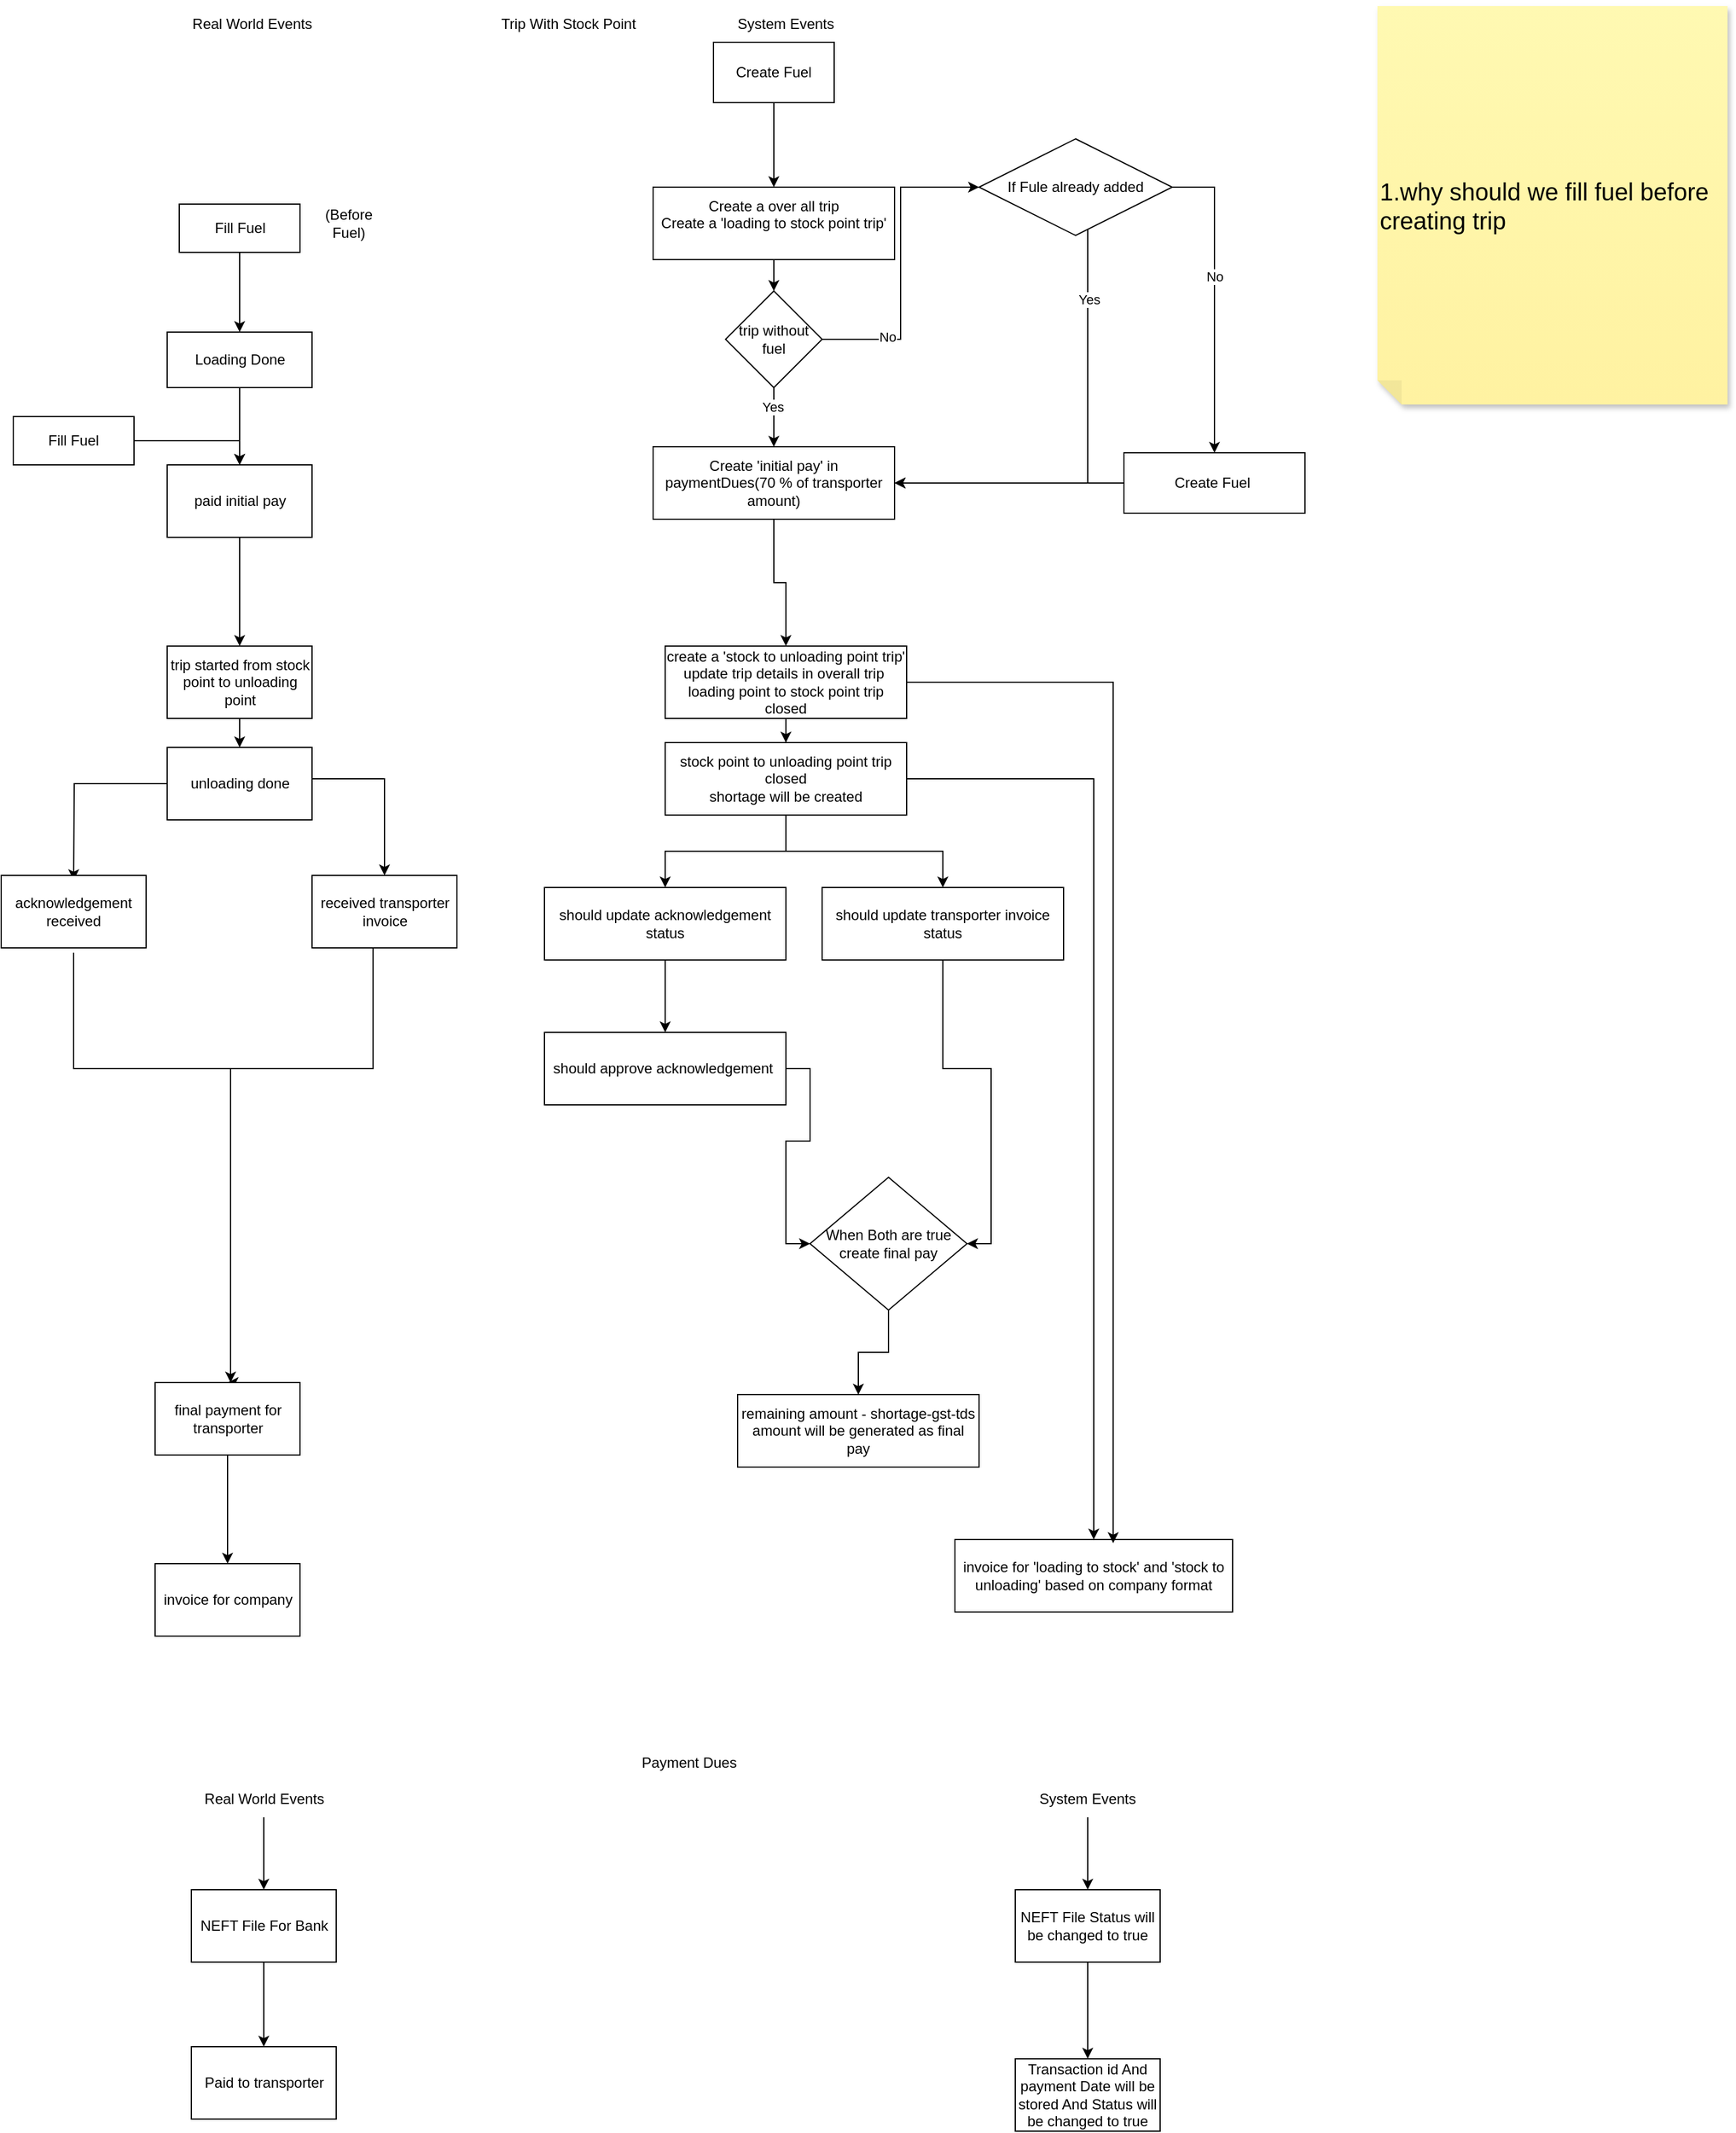 <mxfile version="24.4.13" type="device" pages="3">
  <diagram name="AppFlow" id="LYNlKIAcfpjvFeQOGrr4">
    <mxGraphModel dx="1892" dy="532" grid="1" gridSize="10" guides="1" tooltips="1" connect="1" arrows="1" fold="1" page="1" pageScale="1" pageWidth="827" pageHeight="1169" math="0" shadow="0">
      <root>
        <mxCell id="0" />
        <mxCell id="1" parent="0" />
        <mxCell id="yk4MwxN-kGPhxIpHBKS9-22" style="edgeStyle=orthogonalEdgeStyle;rounded=0;orthogonalLoop=1;jettySize=auto;html=1;entryX=0.5;entryY=0;entryDx=0;entryDy=0;" parent="1" source="iYZIwUq2cd-H_L5032Ol-9" target="yk4MwxN-kGPhxIpHBKS9-21" edge="1">
          <mxGeometry relative="1" as="geometry" />
        </mxCell>
        <mxCell id="yk4MwxN-kGPhxIpHBKS9-64" value="" style="edgeStyle=orthogonalEdgeStyle;rounded=0;orthogonalLoop=1;jettySize=auto;html=1;" parent="1" source="iYZIwUq2cd-H_L5032Ol-1" target="yk4MwxN-kGPhxIpHBKS9-56" edge="1">
          <mxGeometry relative="1" as="geometry" />
        </mxCell>
        <mxCell id="iYZIwUq2cd-H_L5032Ol-1" value="Loading Done" style="rounded=0;whiteSpace=wrap;html=1;" parent="1" vertex="1">
          <mxGeometry x="-72.5" y="280" width="120" height="46" as="geometry" />
        </mxCell>
        <mxCell id="iYZIwUq2cd-H_L5032Ol-4" value="Trip With Stock Point" style="text;html=1;align=center;verticalAlign=middle;whiteSpace=wrap;rounded=0;" parent="1" vertex="1">
          <mxGeometry x="200" y="10" width="120" height="30" as="geometry" />
        </mxCell>
        <mxCell id="yk4MwxN-kGPhxIpHBKS9-62" style="edgeStyle=orthogonalEdgeStyle;rounded=0;orthogonalLoop=1;jettySize=auto;html=1;entryX=0.5;entryY=0;entryDx=0;entryDy=0;" parent="1" source="iYZIwUq2cd-H_L5032Ol-6" target="V7E8EihYWnTlSbFt66nX-5" edge="1">
          <mxGeometry relative="1" as="geometry" />
        </mxCell>
        <mxCell id="iYZIwUq2cd-H_L5032Ol-6" value="Create a over all trip&lt;div&gt;Create a &#39;loading to stock point trip&#39;&lt;/div&gt;&lt;div&gt;&lt;br&gt;&lt;/div&gt;" style="rounded=0;whiteSpace=wrap;html=1;" parent="1" vertex="1">
          <mxGeometry x="330" y="160" width="200" height="60" as="geometry" />
        </mxCell>
        <mxCell id="iYZIwUq2cd-H_L5032Ol-11" value="Real World Events" style="text;html=1;align=center;verticalAlign=middle;whiteSpace=wrap;rounded=0;" parent="1" vertex="1">
          <mxGeometry x="-72.5" y="10" width="140" height="30" as="geometry" />
        </mxCell>
        <mxCell id="iYZIwUq2cd-H_L5032Ol-12" value="System Events" style="text;html=1;align=center;verticalAlign=middle;whiteSpace=wrap;rounded=0;" parent="1" vertex="1">
          <mxGeometry x="370" y="10" width="140" height="30" as="geometry" />
        </mxCell>
        <mxCell id="yk4MwxN-kGPhxIpHBKS9-3" value="" style="edgeStyle=orthogonalEdgeStyle;rounded=0;orthogonalLoop=1;jettySize=auto;html=1;" parent="1" source="iYZIwUq2cd-H_L5032Ol-13" target="iYZIwUq2cd-H_L5032Ol-1" edge="1">
          <mxGeometry relative="1" as="geometry" />
        </mxCell>
        <mxCell id="iYZIwUq2cd-H_L5032Ol-13" value="Fill Fuel" style="rounded=0;whiteSpace=wrap;html=1;" parent="1" vertex="1">
          <mxGeometry x="-62.5" y="174" width="100" height="40" as="geometry" />
        </mxCell>
        <mxCell id="yk4MwxN-kGPhxIpHBKS9-20" value="" style="edgeStyle=orthogonalEdgeStyle;rounded=0;orthogonalLoop=1;jettySize=auto;html=1;" parent="1" source="iYZIwUq2cd-H_L5032Ol-14" target="iYZIwUq2cd-H_L5032Ol-6" edge="1">
          <mxGeometry relative="1" as="geometry" />
        </mxCell>
        <mxCell id="iYZIwUq2cd-H_L5032Ol-14" value="Create Fuel" style="rounded=0;whiteSpace=wrap;html=1;" parent="1" vertex="1">
          <mxGeometry x="380" y="40" width="100" height="50" as="geometry" />
        </mxCell>
        <mxCell id="yk4MwxN-kGPhxIpHBKS9-4" value="(Before Fuel)" style="text;html=1;align=center;verticalAlign=middle;whiteSpace=wrap;rounded=0;" parent="1" vertex="1">
          <mxGeometry x="47.5" y="175" width="60" height="30" as="geometry" />
        </mxCell>
        <mxCell id="yk4MwxN-kGPhxIpHBKS9-19" value="&lt;font style=&quot;font-size: 20px;&quot;&gt;1.why should we fill fuel before creating trip&amp;nbsp;&lt;/font&gt;" style="shape=note;whiteSpace=wrap;html=1;backgroundOutline=1;fontColor=#000000;darkOpacity=0.05;fillColor=#FFF9B2;strokeColor=none;fillStyle=solid;direction=west;gradientDirection=north;gradientColor=#FFF2A1;shadow=1;size=20;pointerEvents=1;align=left;" parent="1" vertex="1">
          <mxGeometry x="930" y="10" width="290" height="330" as="geometry" />
        </mxCell>
        <mxCell id="yk4MwxN-kGPhxIpHBKS9-34" style="edgeStyle=orthogonalEdgeStyle;rounded=0;orthogonalLoop=1;jettySize=auto;html=1;" parent="1" source="yk4MwxN-kGPhxIpHBKS9-21" edge="1">
          <mxGeometry relative="1" as="geometry">
            <mxPoint x="-150" y="734" as="targetPoint" />
            <Array as="points" />
          </mxGeometry>
        </mxCell>
        <mxCell id="yk4MwxN-kGPhxIpHBKS9-39" style="edgeStyle=orthogonalEdgeStyle;rounded=0;orthogonalLoop=1;jettySize=auto;html=1;exitX=1;exitY=0.5;exitDx=0;exitDy=0;" parent="1" source="yk4MwxN-kGPhxIpHBKS9-21" edge="1">
          <mxGeometry relative="1" as="geometry">
            <mxPoint x="71.25" y="660" as="sourcePoint" />
            <mxPoint x="107.5" y="730" as="targetPoint" />
            <Array as="points">
              <mxPoint x="108" y="650" />
            </Array>
          </mxGeometry>
        </mxCell>
        <mxCell id="yk4MwxN-kGPhxIpHBKS9-21" value="unloading done" style="rounded=0;whiteSpace=wrap;html=1;" parent="1" vertex="1">
          <mxGeometry x="-72.5" y="624" width="120" height="60" as="geometry" />
        </mxCell>
        <mxCell id="iYZIwUq2cd-H_L5032Ol-9" value="trip started from stock point to unloading point" style="whiteSpace=wrap;html=1;rounded=0;" parent="1" vertex="1">
          <mxGeometry x="-72.5" y="540" width="120" height="60" as="geometry" />
        </mxCell>
        <mxCell id="yk4MwxN-kGPhxIpHBKS9-32" style="edgeStyle=orthogonalEdgeStyle;rounded=0;orthogonalLoop=1;jettySize=auto;html=1;" parent="1" source="yk4MwxN-kGPhxIpHBKS9-27" target="yk4MwxN-kGPhxIpHBKS9-29" edge="1">
          <mxGeometry relative="1" as="geometry" />
        </mxCell>
        <mxCell id="yk4MwxN-kGPhxIpHBKS9-27" value="&lt;div&gt;create a &#39;stock to unloading point trip&#39;&lt;/div&gt;&lt;div&gt;update trip details in overall trip&amp;nbsp;&lt;/div&gt;&lt;div&gt;loading point to stock point trip closed&lt;/div&gt;" style="rounded=0;whiteSpace=wrap;html=1;" parent="1" vertex="1">
          <mxGeometry x="340" y="540" width="200" height="60" as="geometry" />
        </mxCell>
        <mxCell id="yk4MwxN-kGPhxIpHBKS9-36" style="edgeStyle=orthogonalEdgeStyle;rounded=0;orthogonalLoop=1;jettySize=auto;html=1;" parent="1" source="yk4MwxN-kGPhxIpHBKS9-29" target="yk4MwxN-kGPhxIpHBKS9-35" edge="1">
          <mxGeometry relative="1" as="geometry" />
        </mxCell>
        <mxCell id="yk4MwxN-kGPhxIpHBKS9-42" style="edgeStyle=orthogonalEdgeStyle;rounded=0;orthogonalLoop=1;jettySize=auto;html=1;entryX=0.5;entryY=0;entryDx=0;entryDy=0;" parent="1" source="yk4MwxN-kGPhxIpHBKS9-29" target="yk4MwxN-kGPhxIpHBKS9-40" edge="1">
          <mxGeometry relative="1" as="geometry" />
        </mxCell>
        <mxCell id="yk4MwxN-kGPhxIpHBKS9-69" value="" style="edgeStyle=orthogonalEdgeStyle;rounded=0;orthogonalLoop=1;jettySize=auto;html=1;" parent="1" source="yk4MwxN-kGPhxIpHBKS9-29" target="yk4MwxN-kGPhxIpHBKS9-68" edge="1">
          <mxGeometry relative="1" as="geometry" />
        </mxCell>
        <mxCell id="yk4MwxN-kGPhxIpHBKS9-29" value="stock point to unloading point trip closed&lt;div&gt;shortage will be created&lt;/div&gt;" style="rounded=0;whiteSpace=wrap;html=1;" parent="1" vertex="1">
          <mxGeometry x="340" y="620" width="200" height="60" as="geometry" />
        </mxCell>
        <mxCell id="yk4MwxN-kGPhxIpHBKS9-46" style="edgeStyle=orthogonalEdgeStyle;rounded=0;orthogonalLoop=1;jettySize=auto;html=1;entryX=0.5;entryY=0;entryDx=0;entryDy=0;" parent="1" source="yk4MwxN-kGPhxIpHBKS9-35" target="yk4MwxN-kGPhxIpHBKS9-45" edge="1">
          <mxGeometry relative="1" as="geometry" />
        </mxCell>
        <mxCell id="yk4MwxN-kGPhxIpHBKS9-35" value="should update acknowledgement status" style="rounded=0;whiteSpace=wrap;html=1;" parent="1" vertex="1">
          <mxGeometry x="240" y="740" width="200" height="60" as="geometry" />
        </mxCell>
        <mxCell id="yk4MwxN-kGPhxIpHBKS9-54" style="edgeStyle=orthogonalEdgeStyle;rounded=0;orthogonalLoop=1;jettySize=auto;html=1;entryX=0.5;entryY=0;entryDx=0;entryDy=0;" parent="1" target="yk4MwxN-kGPhxIpHBKS9-53" edge="1">
          <mxGeometry relative="1" as="geometry">
            <mxPoint x="-150" y="794" as="sourcePoint" />
            <Array as="points">
              <mxPoint x="-150" y="890" />
              <mxPoint x="-20" y="890" />
              <mxPoint x="-20" y="1150" />
            </Array>
          </mxGeometry>
        </mxCell>
        <mxCell id="yk4MwxN-kGPhxIpHBKS9-37" value="acknowledgement received" style="rounded=0;whiteSpace=wrap;html=1;" parent="1" vertex="1">
          <mxGeometry x="-210" y="730" width="120" height="60" as="geometry" />
        </mxCell>
        <mxCell id="yk4MwxN-kGPhxIpHBKS9-55" style="edgeStyle=orthogonalEdgeStyle;rounded=0;orthogonalLoop=1;jettySize=auto;html=1;" parent="1" source="yk4MwxN-kGPhxIpHBKS9-38" target="yk4MwxN-kGPhxIpHBKS9-53" edge="1">
          <mxGeometry relative="1" as="geometry">
            <mxPoint x="-150" y="1000" as="targetPoint" />
            <Array as="points">
              <mxPoint x="98" y="890" />
              <mxPoint x="-20" y="890" />
            </Array>
          </mxGeometry>
        </mxCell>
        <mxCell id="yk4MwxN-kGPhxIpHBKS9-38" value="received transporter invoice" style="rounded=0;whiteSpace=wrap;html=1;" parent="1" vertex="1">
          <mxGeometry x="47.5" y="730" width="120" height="60" as="geometry" />
        </mxCell>
        <mxCell id="yk4MwxN-kGPhxIpHBKS9-90" style="edgeStyle=orthogonalEdgeStyle;rounded=0;orthogonalLoop=1;jettySize=auto;html=1;entryX=1;entryY=0.5;entryDx=0;entryDy=0;" parent="1" source="yk4MwxN-kGPhxIpHBKS9-40" target="yk4MwxN-kGPhxIpHBKS9-88" edge="1">
          <mxGeometry relative="1" as="geometry" />
        </mxCell>
        <mxCell id="yk4MwxN-kGPhxIpHBKS9-40" value="should update transporter invoice&lt;div&gt;status&lt;/div&gt;" style="rounded=0;whiteSpace=wrap;html=1;" parent="1" vertex="1">
          <mxGeometry x="470" y="740" width="200" height="60" as="geometry" />
        </mxCell>
        <mxCell id="yk4MwxN-kGPhxIpHBKS9-89" style="edgeStyle=orthogonalEdgeStyle;rounded=0;orthogonalLoop=1;jettySize=auto;html=1;entryX=0;entryY=0.5;entryDx=0;entryDy=0;" parent="1" source="yk4MwxN-kGPhxIpHBKS9-45" target="yk4MwxN-kGPhxIpHBKS9-88" edge="1">
          <mxGeometry relative="1" as="geometry" />
        </mxCell>
        <mxCell id="yk4MwxN-kGPhxIpHBKS9-45" value="should approve acknowledgement&amp;nbsp;" style="rounded=0;whiteSpace=wrap;html=1;" parent="1" vertex="1">
          <mxGeometry x="240" y="860" width="200" height="60" as="geometry" />
        </mxCell>
        <mxCell id="yk4MwxN-kGPhxIpHBKS9-49" value="remaining amount - shortage-gst-tds amount will be generated as final pay" style="rounded=0;whiteSpace=wrap;html=1;" parent="1" vertex="1">
          <mxGeometry x="400" y="1160" width="200" height="60" as="geometry" />
        </mxCell>
        <mxCell id="yk4MwxN-kGPhxIpHBKS9-66" style="edgeStyle=orthogonalEdgeStyle;rounded=0;orthogonalLoop=1;jettySize=auto;html=1;" parent="1" source="yk4MwxN-kGPhxIpHBKS9-53" target="yk4MwxN-kGPhxIpHBKS9-65" edge="1">
          <mxGeometry relative="1" as="geometry" />
        </mxCell>
        <mxCell id="yk4MwxN-kGPhxIpHBKS9-53" value="final payment for transporter" style="rounded=0;whiteSpace=wrap;html=1;" parent="1" vertex="1">
          <mxGeometry x="-82.5" y="1150" width="120" height="60" as="geometry" />
        </mxCell>
        <mxCell id="yk4MwxN-kGPhxIpHBKS9-59" style="edgeStyle=orthogonalEdgeStyle;rounded=0;orthogonalLoop=1;jettySize=auto;html=1;" parent="1" source="yk4MwxN-kGPhxIpHBKS9-56" target="iYZIwUq2cd-H_L5032Ol-9" edge="1">
          <mxGeometry relative="1" as="geometry" />
        </mxCell>
        <mxCell id="yk4MwxN-kGPhxIpHBKS9-56" value="paid initial pay" style="rounded=0;whiteSpace=wrap;html=1;" parent="1" vertex="1">
          <mxGeometry x="-72.5" y="390" width="120" height="60" as="geometry" />
        </mxCell>
        <mxCell id="yk4MwxN-kGPhxIpHBKS9-86" value="" style="edgeStyle=orthogonalEdgeStyle;rounded=0;orthogonalLoop=1;jettySize=auto;html=1;" parent="1" source="yk4MwxN-kGPhxIpHBKS9-60" target="yk4MwxN-kGPhxIpHBKS9-27" edge="1">
          <mxGeometry relative="1" as="geometry" />
        </mxCell>
        <mxCell id="yk4MwxN-kGPhxIpHBKS9-60" value="&lt;div&gt;Create &#39;initial pay&#39; in paymentDues(70 % of transporter amount)&lt;br&gt;&lt;/div&gt;" style="rounded=0;whiteSpace=wrap;html=1;" parent="1" vertex="1">
          <mxGeometry x="330" y="375" width="200" height="60" as="geometry" />
        </mxCell>
        <mxCell id="yk4MwxN-kGPhxIpHBKS9-65" value="invoice for company" style="rounded=0;whiteSpace=wrap;html=1;" parent="1" vertex="1">
          <mxGeometry x="-82.5" y="1300" width="120" height="60" as="geometry" />
        </mxCell>
        <mxCell id="yk4MwxN-kGPhxIpHBKS9-68" value="invoice for &#39;loading to stock&#39; and &#39;stock to unloading&#39; based on company format" style="whiteSpace=wrap;html=1;rounded=0;" parent="1" vertex="1">
          <mxGeometry x="580" y="1280" width="230" height="60" as="geometry" />
        </mxCell>
        <mxCell id="yk4MwxN-kGPhxIpHBKS9-75" value="Payment Dues" style="text;html=1;align=center;verticalAlign=middle;whiteSpace=wrap;rounded=0;" parent="1" vertex="1">
          <mxGeometry x="300" y="1450" width="120" height="30" as="geometry" />
        </mxCell>
        <mxCell id="yk4MwxN-kGPhxIpHBKS9-79" style="edgeStyle=orthogonalEdgeStyle;rounded=0;orthogonalLoop=1;jettySize=auto;html=1;" parent="1" source="yk4MwxN-kGPhxIpHBKS9-76" target="yk4MwxN-kGPhxIpHBKS9-78" edge="1">
          <mxGeometry relative="1" as="geometry" />
        </mxCell>
        <mxCell id="yk4MwxN-kGPhxIpHBKS9-76" value="Real World Events" style="text;html=1;align=center;verticalAlign=middle;whiteSpace=wrap;rounded=0;" parent="1" vertex="1">
          <mxGeometry x="-62.5" y="1480" width="140" height="30" as="geometry" />
        </mxCell>
        <mxCell id="yk4MwxN-kGPhxIpHBKS9-81" style="edgeStyle=orthogonalEdgeStyle;rounded=0;orthogonalLoop=1;jettySize=auto;html=1;" parent="1" source="yk4MwxN-kGPhxIpHBKS9-77" target="yk4MwxN-kGPhxIpHBKS9-80" edge="1">
          <mxGeometry relative="1" as="geometry" />
        </mxCell>
        <mxCell id="yk4MwxN-kGPhxIpHBKS9-77" value="System Events" style="text;html=1;align=center;verticalAlign=middle;whiteSpace=wrap;rounded=0;" parent="1" vertex="1">
          <mxGeometry x="630" y="1480" width="120" height="30" as="geometry" />
        </mxCell>
        <mxCell id="yk4MwxN-kGPhxIpHBKS9-85" style="edgeStyle=orthogonalEdgeStyle;rounded=0;orthogonalLoop=1;jettySize=auto;html=1;" parent="1" source="yk4MwxN-kGPhxIpHBKS9-78" target="yk4MwxN-kGPhxIpHBKS9-84" edge="1">
          <mxGeometry relative="1" as="geometry" />
        </mxCell>
        <mxCell id="yk4MwxN-kGPhxIpHBKS9-78" value="&lt;span style=&quot;font-weight: normal;&quot;&gt;NEFT File For Bank&lt;/span&gt;" style="rounded=0;whiteSpace=wrap;html=1;fontStyle=1" parent="1" vertex="1">
          <mxGeometry x="-52.5" y="1570" width="120" height="60" as="geometry" />
        </mxCell>
        <mxCell id="yk4MwxN-kGPhxIpHBKS9-83" value="" style="edgeStyle=orthogonalEdgeStyle;rounded=0;orthogonalLoop=1;jettySize=auto;html=1;" parent="1" source="yk4MwxN-kGPhxIpHBKS9-80" target="yk4MwxN-kGPhxIpHBKS9-82" edge="1">
          <mxGeometry relative="1" as="geometry" />
        </mxCell>
        <mxCell id="yk4MwxN-kGPhxIpHBKS9-80" value="NEFT File Status will be changed to true" style="rounded=0;whiteSpace=wrap;html=1;" parent="1" vertex="1">
          <mxGeometry x="630" y="1570" width="120" height="60" as="geometry" />
        </mxCell>
        <mxCell id="yk4MwxN-kGPhxIpHBKS9-82" value="Transaction id And payment Date will be stored And Status will be changed to true" style="whiteSpace=wrap;html=1;rounded=0;" parent="1" vertex="1">
          <mxGeometry x="630" y="1710" width="120" height="60" as="geometry" />
        </mxCell>
        <mxCell id="yk4MwxN-kGPhxIpHBKS9-84" value="&lt;span style=&quot;font-weight: 400;&quot;&gt;Paid to transporter&lt;/span&gt;" style="rounded=0;whiteSpace=wrap;html=1;fontStyle=1" parent="1" vertex="1">
          <mxGeometry x="-52.5" y="1700" width="120" height="60" as="geometry" />
        </mxCell>
        <mxCell id="yk4MwxN-kGPhxIpHBKS9-87" style="edgeStyle=orthogonalEdgeStyle;rounded=0;orthogonalLoop=1;jettySize=auto;html=1;entryX=0.57;entryY=0.05;entryDx=0;entryDy=0;entryPerimeter=0;" parent="1" source="yk4MwxN-kGPhxIpHBKS9-27" target="yk4MwxN-kGPhxIpHBKS9-68" edge="1">
          <mxGeometry relative="1" as="geometry" />
        </mxCell>
        <mxCell id="yk4MwxN-kGPhxIpHBKS9-91" style="edgeStyle=orthogonalEdgeStyle;rounded=0;orthogonalLoop=1;jettySize=auto;html=1;entryX=0.5;entryY=0;entryDx=0;entryDy=0;" parent="1" source="yk4MwxN-kGPhxIpHBKS9-88" target="yk4MwxN-kGPhxIpHBKS9-49" edge="1">
          <mxGeometry relative="1" as="geometry" />
        </mxCell>
        <mxCell id="yk4MwxN-kGPhxIpHBKS9-88" value="When Both are true&lt;div&gt;create final pay&lt;/div&gt;" style="rhombus;whiteSpace=wrap;html=1;" parent="1" vertex="1">
          <mxGeometry x="460" y="980" width="130" height="110" as="geometry" />
        </mxCell>
        <mxCell id="V7E8EihYWnTlSbFt66nX-2" style="edgeStyle=orthogonalEdgeStyle;rounded=0;orthogonalLoop=1;jettySize=auto;html=1;entryX=0.5;entryY=0;entryDx=0;entryDy=0;" parent="1" source="V7E8EihYWnTlSbFt66nX-1" target="yk4MwxN-kGPhxIpHBKS9-56" edge="1">
          <mxGeometry relative="1" as="geometry" />
        </mxCell>
        <mxCell id="V7E8EihYWnTlSbFt66nX-1" value="Fill Fuel" style="rounded=0;whiteSpace=wrap;html=1;" parent="1" vertex="1">
          <mxGeometry x="-200" y="350" width="100" height="40" as="geometry" />
        </mxCell>
        <mxCell id="V7E8EihYWnTlSbFt66nX-15" style="edgeStyle=orthogonalEdgeStyle;rounded=0;orthogonalLoop=1;jettySize=auto;html=1;entryX=1;entryY=0.5;entryDx=0;entryDy=0;" parent="1" source="V7E8EihYWnTlSbFt66nX-3" target="yk4MwxN-kGPhxIpHBKS9-60" edge="1">
          <mxGeometry relative="1" as="geometry" />
        </mxCell>
        <mxCell id="V7E8EihYWnTlSbFt66nX-3" value="Create Fuel&amp;nbsp;" style="rounded=0;whiteSpace=wrap;html=1;" parent="1" vertex="1">
          <mxGeometry x="720" y="380" width="150" height="50" as="geometry" />
        </mxCell>
        <mxCell id="V7E8EihYWnTlSbFt66nX-6" style="edgeStyle=orthogonalEdgeStyle;rounded=0;orthogonalLoop=1;jettySize=auto;html=1;entryX=0.5;entryY=0;entryDx=0;entryDy=0;" parent="1" source="V7E8EihYWnTlSbFt66nX-5" target="yk4MwxN-kGPhxIpHBKS9-60" edge="1">
          <mxGeometry relative="1" as="geometry" />
        </mxCell>
        <mxCell id="V7E8EihYWnTlSbFt66nX-7" value="Yes" style="edgeLabel;html=1;align=center;verticalAlign=middle;resizable=0;points=[];" parent="V7E8EihYWnTlSbFt66nX-6" vertex="1" connectable="0">
          <mxGeometry x="-0.36" y="-1" relative="1" as="geometry">
            <mxPoint as="offset" />
          </mxGeometry>
        </mxCell>
        <mxCell id="V7E8EihYWnTlSbFt66nX-8" style="edgeStyle=orthogonalEdgeStyle;rounded=0;orthogonalLoop=1;jettySize=auto;html=1;entryX=0;entryY=0.5;entryDx=0;entryDy=0;" parent="1" source="V7E8EihYWnTlSbFt66nX-5" target="V7E8EihYWnTlSbFt66nX-11" edge="1">
          <mxGeometry relative="1" as="geometry" />
        </mxCell>
        <mxCell id="V7E8EihYWnTlSbFt66nX-9" value="No" style="edgeLabel;html=1;align=center;verticalAlign=middle;resizable=0;points=[];" parent="V7E8EihYWnTlSbFt66nX-8" vertex="1" connectable="0">
          <mxGeometry x="-0.58" y="2" relative="1" as="geometry">
            <mxPoint as="offset" />
          </mxGeometry>
        </mxCell>
        <mxCell id="V7E8EihYWnTlSbFt66nX-5" value="trip without fuel" style="rhombus;whiteSpace=wrap;html=1;" parent="1" vertex="1">
          <mxGeometry x="390" y="246" width="80" height="80" as="geometry" />
        </mxCell>
        <mxCell id="V7E8EihYWnTlSbFt66nX-12" style="edgeStyle=orthogonalEdgeStyle;rounded=0;orthogonalLoop=1;jettySize=auto;html=1;entryX=0.5;entryY=0;entryDx=0;entryDy=0;exitX=1;exitY=0.5;exitDx=0;exitDy=0;" parent="1" source="V7E8EihYWnTlSbFt66nX-11" target="V7E8EihYWnTlSbFt66nX-3" edge="1">
          <mxGeometry relative="1" as="geometry" />
        </mxCell>
        <mxCell id="V7E8EihYWnTlSbFt66nX-13" value="No" style="edgeLabel;html=1;align=center;verticalAlign=middle;resizable=0;points=[];" parent="V7E8EihYWnTlSbFt66nX-12" vertex="1" connectable="0">
          <mxGeometry x="-0.356" y="4" relative="1" as="geometry">
            <mxPoint x="-4" y="27" as="offset" />
          </mxGeometry>
        </mxCell>
        <mxCell id="V7E8EihYWnTlSbFt66nX-16" style="edgeStyle=orthogonalEdgeStyle;rounded=0;orthogonalLoop=1;jettySize=auto;html=1;entryX=1;entryY=0.5;entryDx=0;entryDy=0;" parent="1" source="V7E8EihYWnTlSbFt66nX-11" target="yk4MwxN-kGPhxIpHBKS9-60" edge="1">
          <mxGeometry relative="1" as="geometry">
            <Array as="points">
              <mxPoint x="690" y="405" />
            </Array>
          </mxGeometry>
        </mxCell>
        <mxCell id="V7E8EihYWnTlSbFt66nX-17" value="Yes" style="edgeLabel;html=1;align=center;verticalAlign=middle;resizable=0;points=[];" parent="V7E8EihYWnTlSbFt66nX-16" vertex="1" connectable="0">
          <mxGeometry x="-0.69" y="1" relative="1" as="geometry">
            <mxPoint as="offset" />
          </mxGeometry>
        </mxCell>
        <mxCell id="V7E8EihYWnTlSbFt66nX-11" value="If Fule already added" style="rhombus;whiteSpace=wrap;html=1;" parent="1" vertex="1">
          <mxGeometry x="600" y="120" width="160" height="80" as="geometry" />
        </mxCell>
      </root>
    </mxGraphModel>
  </diagram>
  <diagram id="ZNf6WsfLiUkOeBszZwcC" name="TransporterScreen">
    <mxGraphModel dx="1306" dy="854" grid="1" gridSize="10" guides="1" tooltips="1" connect="1" arrows="1" fold="1" page="1" pageScale="1" pageWidth="827" pageHeight="1169" math="0" shadow="0">
      <root>
        <mxCell id="0" />
        <mxCell id="1" parent="0" />
        <mxCell id="AaC0VrO5qBY-_vGnx4_k-1" value="" style="rounded=0;whiteSpace=wrap;html=1;" vertex="1" parent="1">
          <mxGeometry x="80" y="150" width="980" height="680" as="geometry" />
        </mxCell>
        <mxCell id="AaC0VrO5qBY-_vGnx4_k-2" value="Transporter" style="rounded=1;whiteSpace=wrap;html=1;" vertex="1" parent="1">
          <mxGeometry x="160" y="210" width="500" height="60" as="geometry" />
        </mxCell>
        <mxCell id="AaC0VrO5qBY-_vGnx4_k-3" value="Fetch" style="rounded=1;whiteSpace=wrap;html=1;" vertex="1" parent="1">
          <mxGeometry x="740" y="210" width="120" height="60" as="geometry" />
        </mxCell>
        <mxCell id="AaC0VrO5qBY-_vGnx4_k-4" value="" style="triangle;whiteSpace=wrap;html=1;rotation=90;" vertex="1" parent="1">
          <mxGeometry x="600" y="210" width="40" height="60" as="geometry" />
        </mxCell>
        <mxCell id="AaC0VrO5qBY-_vGnx4_k-5" value="Pending Ack :&amp;nbsp;" style="rounded=1;whiteSpace=wrap;html=1;" vertex="1" parent="1">
          <mxGeometry x="160" y="340" width="300" height="60" as="geometry" />
        </mxCell>
        <mxCell id="AaC0VrO5qBY-_vGnx4_k-7" value="Next Paymnet:&amp;nbsp;&lt;div&gt;Amount:&lt;/div&gt;&lt;div&gt;Date:&lt;/div&gt;" style="rounded=1;whiteSpace=wrap;html=1;" vertex="1" parent="1">
          <mxGeometry x="480" y="340" width="270" height="60" as="geometry" />
        </mxCell>
        <mxCell id="AaC0VrO5qBY-_vGnx4_k-12" value="Last Paymnet:&amp;nbsp;&lt;div&gt;Amount:&lt;/div&gt;&lt;div&gt;Date:&lt;/div&gt;" style="rounded=1;whiteSpace=wrap;html=1;" vertex="1" parent="1">
          <mxGeometry x="770" y="340" width="250" height="60" as="geometry" />
        </mxCell>
        <mxCell id="AaC0VrO5qBY-_vGnx4_k-13" value="" style="group" vertex="1" connectable="0" parent="1">
          <mxGeometry x="150" y="500" width="830" height="60" as="geometry" />
        </mxCell>
        <mxCell id="AaC0VrO5qBY-_vGnx4_k-8" value="Paid" style="rounded=0;whiteSpace=wrap;html=1;" vertex="1" parent="AaC0VrO5qBY-_vGnx4_k-13">
          <mxGeometry width="830" height="60" as="geometry" />
        </mxCell>
        <mxCell id="AaC0VrO5qBY-_vGnx4_k-10" value="From: To:" style="rounded=1;whiteSpace=wrap;html=1;" vertex="1" parent="AaC0VrO5qBY-_vGnx4_k-13">
          <mxGeometry x="630" y="10" width="190" height="30" as="geometry" />
        </mxCell>
        <mxCell id="AaC0VrO5qBY-_vGnx4_k-14" value="" style="group" vertex="1" connectable="0" parent="1">
          <mxGeometry x="155" y="420" width="855" height="50" as="geometry" />
        </mxCell>
        <mxCell id="AaC0VrO5qBY-_vGnx4_k-9" value="Unpaid" style="rounded=0;whiteSpace=wrap;html=1;" vertex="1" parent="AaC0VrO5qBY-_vGnx4_k-14">
          <mxGeometry width="855.0" height="50" as="geometry" />
        </mxCell>
        <mxCell id="AaC0VrO5qBY-_vGnx4_k-11" value="From: To:" style="rounded=1;whiteSpace=wrap;html=1;" vertex="1" parent="AaC0VrO5qBY-_vGnx4_k-14">
          <mxGeometry x="633.524" y="10" width="195.723" height="30" as="geometry" />
        </mxCell>
        <mxCell id="AaC0VrO5qBY-_vGnx4_k-15" value="" style="group" vertex="1" connectable="0" parent="1">
          <mxGeometry x="140" y="610" width="830" height="50" as="geometry" />
        </mxCell>
        <mxCell id="AaC0VrO5qBY-_vGnx4_k-16" value="GST by Invoice" style="rounded=0;whiteSpace=wrap;html=1;" vertex="1" parent="AaC0VrO5qBY-_vGnx4_k-15">
          <mxGeometry width="830" height="50" as="geometry" />
        </mxCell>
        <mxCell id="AaC0VrO5qBY-_vGnx4_k-17" value="From: To:" style="rounded=1;whiteSpace=wrap;html=1;" vertex="1" parent="AaC0VrO5qBY-_vGnx4_k-15">
          <mxGeometry x="615" y="10" width="190" height="30" as="geometry" />
        </mxCell>
      </root>
    </mxGraphModel>
  </diagram>
  <diagram id="6kvZbI7P6fvg6_aKMBcT" name="Cement Factory Screen">
    <mxGraphModel dx="1306" dy="854" grid="1" gridSize="10" guides="1" tooltips="1" connect="1" arrows="1" fold="1" page="1" pageScale="1" pageWidth="827" pageHeight="1169" math="0" shadow="0">
      <root>
        <mxCell id="0" />
        <mxCell id="1" parent="0" />
        <mxCell id="f0KczG2cvFMfGdjb-uZI-1" value="" style="rounded=1;whiteSpace=wrap;html=1;" vertex="1" parent="1">
          <mxGeometry x="100" y="170" width="920" height="450" as="geometry" />
        </mxCell>
      </root>
    </mxGraphModel>
  </diagram>
</mxfile>
